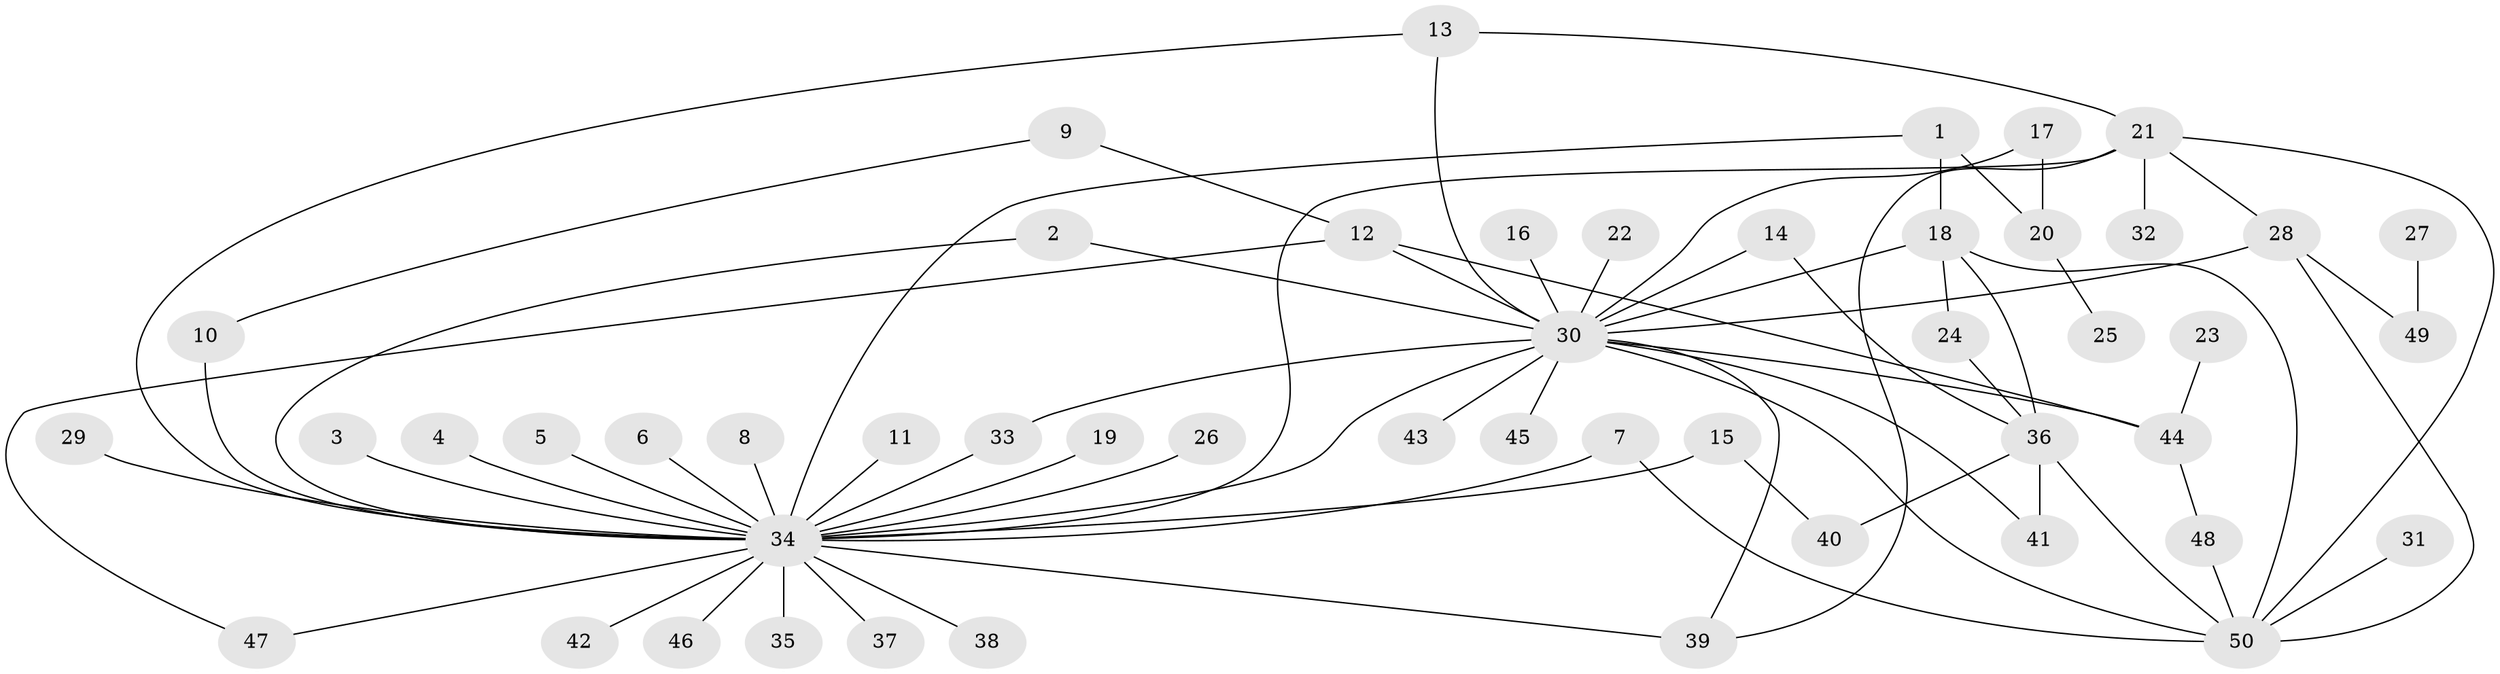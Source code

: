 // original degree distribution, {29: 0.010416666666666666, 8: 0.020833333333333332, 4: 0.03125, 3: 0.125, 2: 0.20833333333333334, 22: 0.010416666666666666, 1: 0.53125, 5: 0.020833333333333332, 6: 0.03125, 10: 0.010416666666666666}
// Generated by graph-tools (version 1.1) at 2025/45/03/06/25 01:45:10]
// undirected, 50 vertices, 71 edges
graph export_dot {
graph [start="1"]
  node [color=gray90,style=filled];
  1;
  2;
  3;
  4;
  5;
  6;
  7;
  8;
  9;
  10;
  11;
  12;
  13;
  14;
  15;
  16;
  17;
  18;
  19;
  20;
  21;
  22;
  23;
  24;
  25;
  26;
  27;
  28;
  29;
  30;
  31;
  32;
  33;
  34;
  35;
  36;
  37;
  38;
  39;
  40;
  41;
  42;
  43;
  44;
  45;
  46;
  47;
  48;
  49;
  50;
  1 -- 18 [weight=1.0];
  1 -- 20 [weight=1.0];
  1 -- 34 [weight=1.0];
  2 -- 30 [weight=1.0];
  2 -- 34 [weight=1.0];
  3 -- 34 [weight=1.0];
  4 -- 34 [weight=1.0];
  5 -- 34 [weight=1.0];
  6 -- 34 [weight=1.0];
  7 -- 34 [weight=1.0];
  7 -- 50 [weight=1.0];
  8 -- 34 [weight=1.0];
  9 -- 10 [weight=1.0];
  9 -- 12 [weight=1.0];
  10 -- 34 [weight=1.0];
  11 -- 34 [weight=1.0];
  12 -- 30 [weight=2.0];
  12 -- 44 [weight=1.0];
  12 -- 47 [weight=1.0];
  13 -- 21 [weight=1.0];
  13 -- 30 [weight=1.0];
  13 -- 34 [weight=1.0];
  14 -- 30 [weight=1.0];
  14 -- 36 [weight=1.0];
  15 -- 34 [weight=1.0];
  15 -- 40 [weight=1.0];
  16 -- 30 [weight=1.0];
  17 -- 20 [weight=1.0];
  17 -- 30 [weight=1.0];
  18 -- 24 [weight=1.0];
  18 -- 30 [weight=1.0];
  18 -- 36 [weight=1.0];
  18 -- 50 [weight=1.0];
  19 -- 34 [weight=1.0];
  20 -- 25 [weight=1.0];
  21 -- 28 [weight=1.0];
  21 -- 32 [weight=1.0];
  21 -- 34 [weight=1.0];
  21 -- 39 [weight=1.0];
  21 -- 50 [weight=1.0];
  22 -- 30 [weight=1.0];
  23 -- 44 [weight=1.0];
  24 -- 36 [weight=1.0];
  26 -- 34 [weight=1.0];
  27 -- 49 [weight=1.0];
  28 -- 30 [weight=1.0];
  28 -- 49 [weight=1.0];
  28 -- 50 [weight=1.0];
  29 -- 34 [weight=1.0];
  30 -- 33 [weight=1.0];
  30 -- 34 [weight=1.0];
  30 -- 39 [weight=1.0];
  30 -- 41 [weight=1.0];
  30 -- 43 [weight=1.0];
  30 -- 44 [weight=1.0];
  30 -- 45 [weight=1.0];
  30 -- 50 [weight=1.0];
  31 -- 50 [weight=1.0];
  33 -- 34 [weight=1.0];
  34 -- 35 [weight=1.0];
  34 -- 37 [weight=1.0];
  34 -- 38 [weight=1.0];
  34 -- 39 [weight=1.0];
  34 -- 42 [weight=1.0];
  34 -- 46 [weight=1.0];
  34 -- 47 [weight=1.0];
  36 -- 40 [weight=2.0];
  36 -- 41 [weight=1.0];
  36 -- 50 [weight=1.0];
  44 -- 48 [weight=1.0];
  48 -- 50 [weight=1.0];
}
